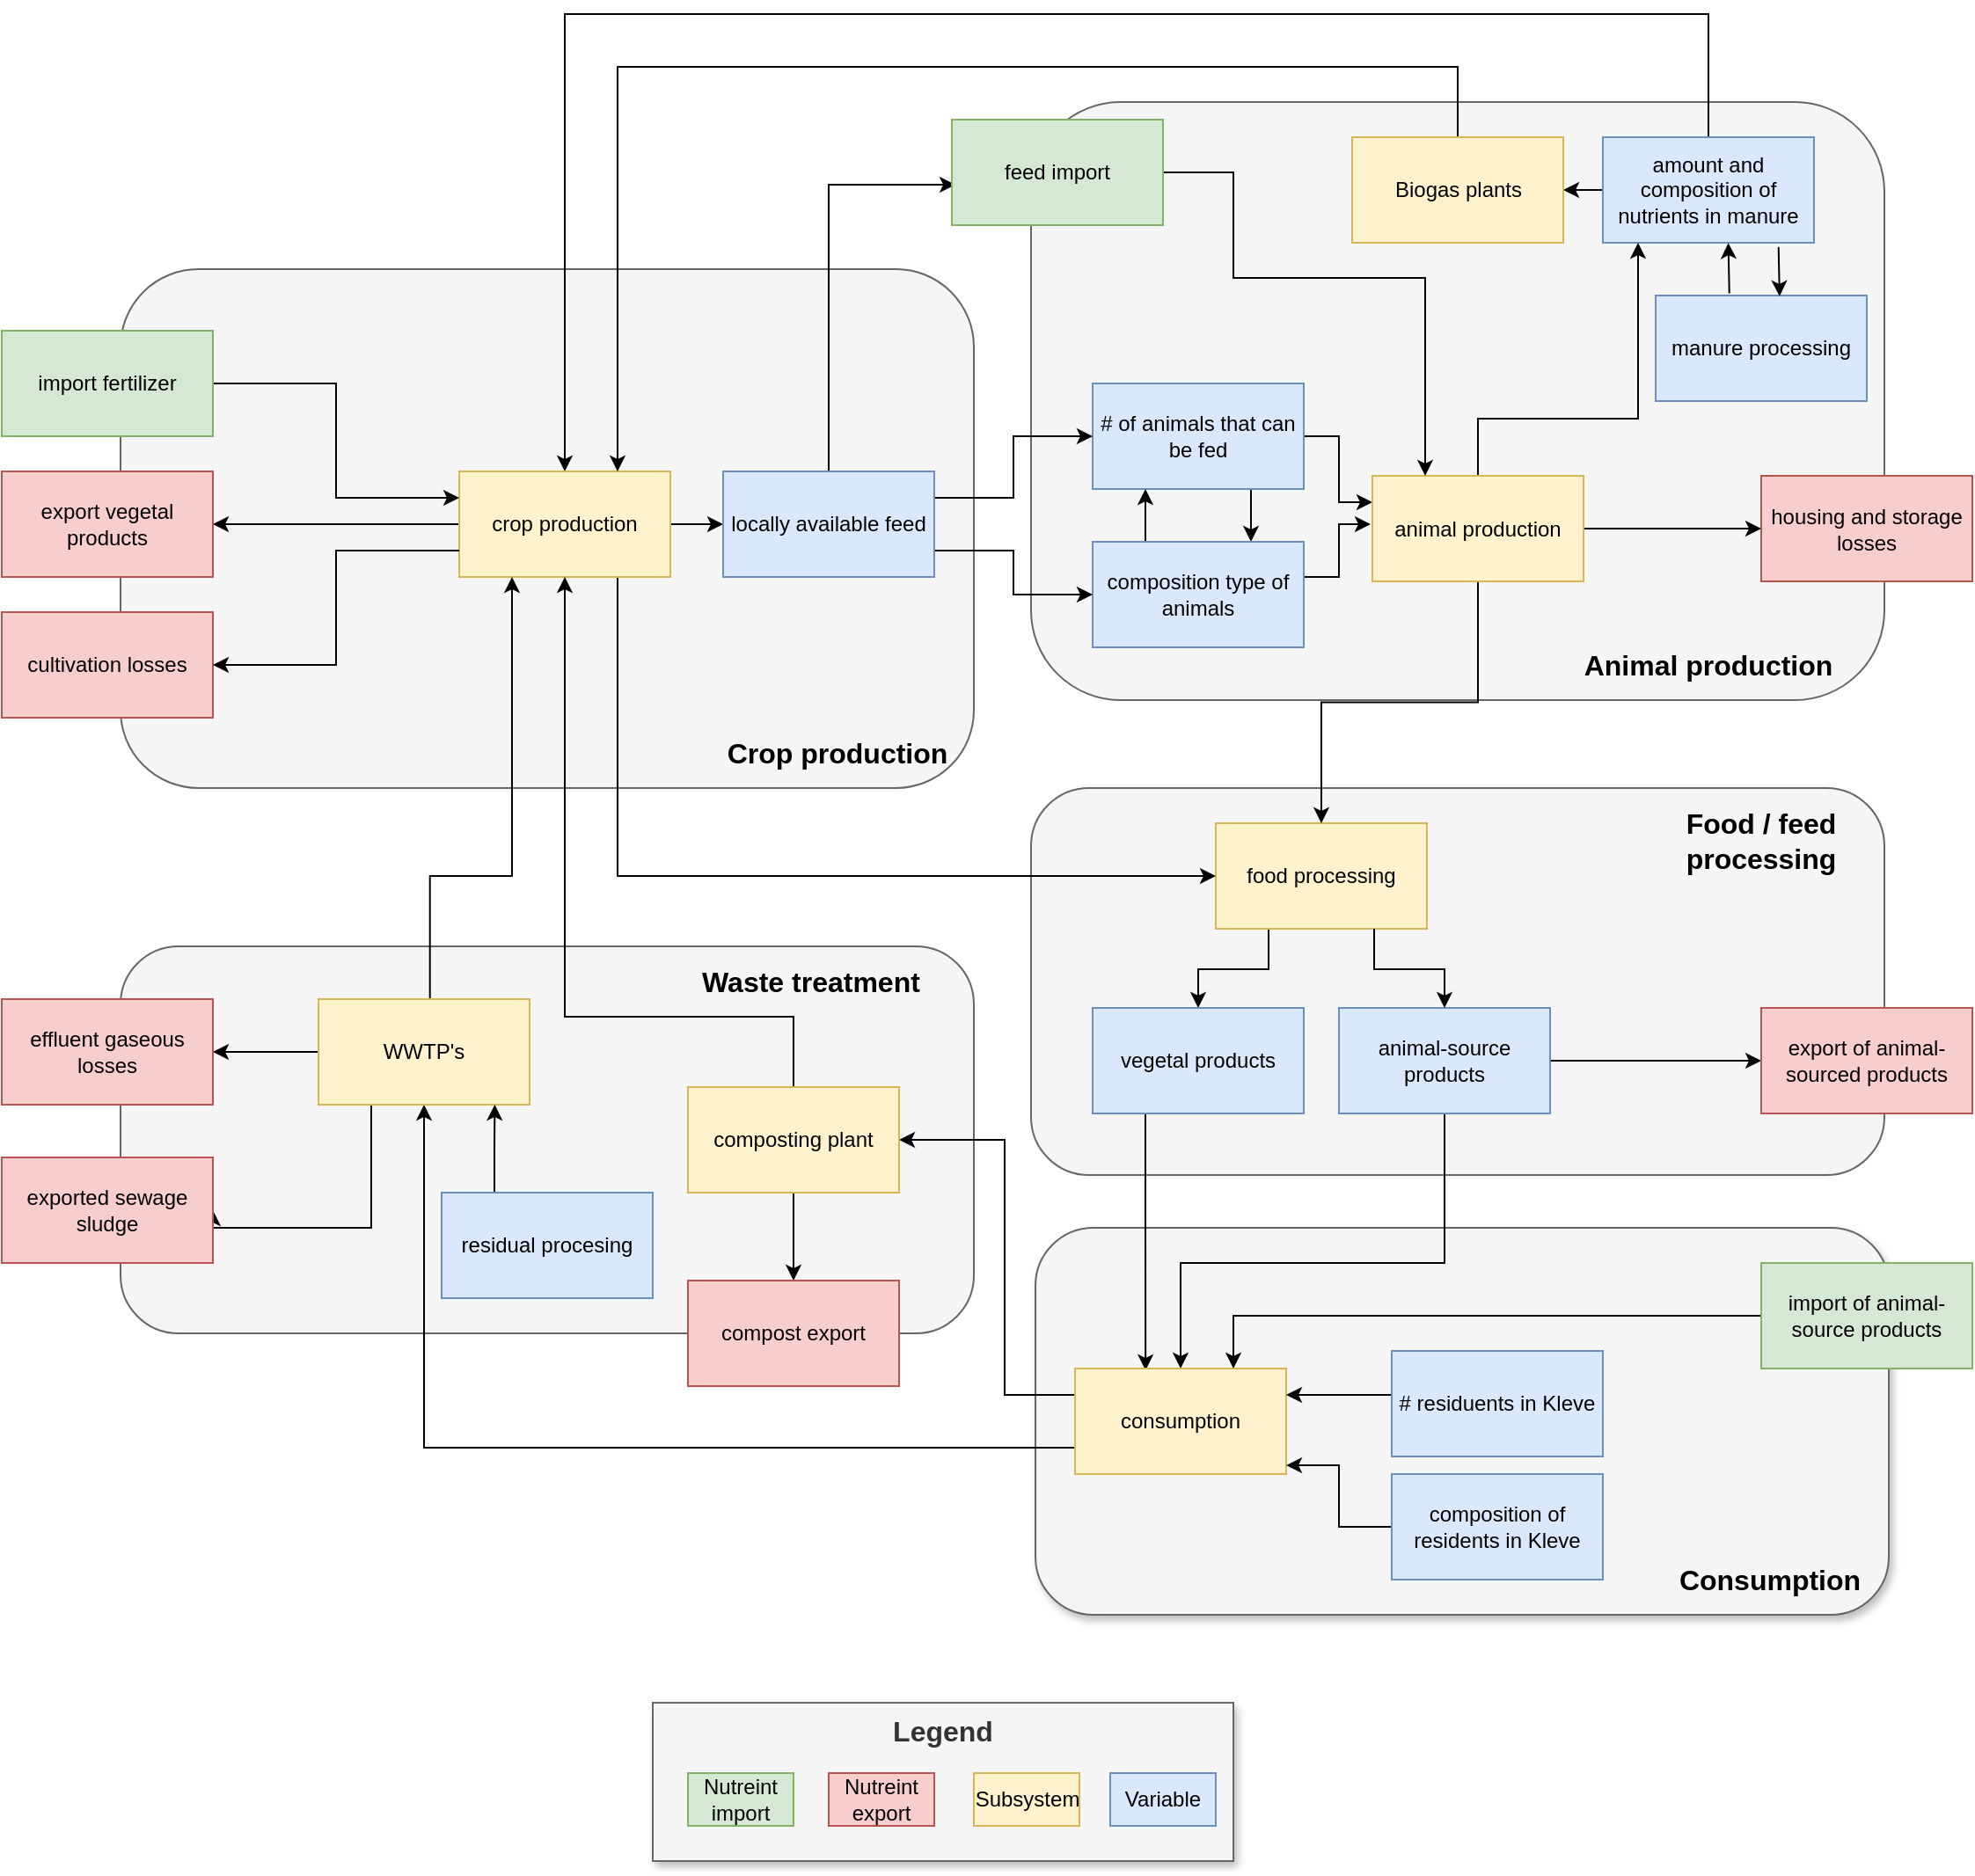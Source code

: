 <mxfile version="14.8.1" type="github"><diagram id="EVoIvmhlY1adrLtNPEWW" name="Page-1"><mxGraphModel dx="2248" dy="714" grid="1" gridSize="10" guides="1" tooltips="1" connect="1" arrows="1" fold="1" page="1" pageScale="1" pageWidth="826" pageHeight="1169" background="none" math="0" shadow="0"><root><mxCell id="0"/><mxCell id="1" parent="0"/><mxCell id="wuNPZwroy9uGscCH3gmr-268" value="" style="rounded=1;whiteSpace=wrap;html=1;shadow=1;fillColor=#f5f5f5;strokeColor=#666666;fontColor=#333333;" parent="1" vertex="1"><mxGeometry x="-162.5" y="700" width="485" height="220" as="geometry"/></mxCell><mxCell id="wuNPZwroy9uGscCH3gmr-258" value="" style="rounded=1;whiteSpace=wrap;html=1;fillColor=#f5f5f5;strokeColor=#666666;fontColor=#333333;" parent="1" vertex="1"><mxGeometry x="-682.5" y="155" width="485" height="295" as="geometry"/></mxCell><mxCell id="wuNPZwroy9uGscCH3gmr-257" value="" style="rounded=1;whiteSpace=wrap;html=1;fillColor=#f5f5f5;strokeColor=#666666;fontColor=#333333;" parent="1" vertex="1"><mxGeometry x="-165" y="60" width="485" height="340" as="geometry"/></mxCell><mxCell id="wuNPZwroy9uGscCH3gmr-202" value="" style="rounded=1;whiteSpace=wrap;html=1;fillColor=#f5f5f5;strokeColor=#666666;fontColor=#333333;" parent="1" vertex="1"><mxGeometry x="-165" y="450" width="485" height="220" as="geometry"/></mxCell><mxCell id="wuNPZwroy9uGscCH3gmr-197" value="" style="rounded=1;whiteSpace=wrap;html=1;fillColor=#f5f5f5;strokeColor=#666666;fontColor=#333333;" parent="1" vertex="1"><mxGeometry x="-682.5" y="540" width="485" height="220" as="geometry"/></mxCell><mxCell id="wuNPZwroy9uGscCH3gmr-101" value="housing and storage losses" style="rounded=0;whiteSpace=wrap;html=1;fillColor=#f8cecc;strokeColor=#b85450;" parent="1" vertex="1"><mxGeometry x="250" y="272.5" width="120" height="60" as="geometry"/></mxCell><mxCell id="wuNPZwroy9uGscCH3gmr-271" style="edgeStyle=orthogonalEdgeStyle;rounded=0;orthogonalLoop=1;jettySize=auto;html=1;exitX=0.75;exitY=1;exitDx=0;exitDy=0;entryX=0.75;entryY=0;entryDx=0;entryDy=0;strokeColor=#000000;" parent="1" source="wuNPZwroy9uGscCH3gmr-103" target="wuNPZwroy9uGscCH3gmr-105" edge="1"><mxGeometry relative="1" as="geometry"/></mxCell><mxCell id="wuNPZwroy9uGscCH3gmr-275" style="edgeStyle=orthogonalEdgeStyle;rounded=0;orthogonalLoop=1;jettySize=auto;elbow=vertical;html=1;entryX=0;entryY=0.25;entryDx=0;entryDy=0;strokeColor=#000000;exitX=1;exitY=0.5;exitDx=0;exitDy=0;" parent="1" source="wuNPZwroy9uGscCH3gmr-103" target="wuNPZwroy9uGscCH3gmr-99" edge="1"><mxGeometry relative="1" as="geometry"/></mxCell><mxCell id="wuNPZwroy9uGscCH3gmr-103" value="# of animals that can be fed" style="rounded=0;whiteSpace=wrap;html=1;fillColor=#dae8fc;strokeColor=#6c8ebf;" parent="1" vertex="1"><mxGeometry x="-130" y="220" width="120" height="60" as="geometry"/></mxCell><mxCell id="wuNPZwroy9uGscCH3gmr-252" value="" style="edgeStyle=orthogonalEdgeStyle;rounded=0;orthogonalLoop=1;jettySize=auto;html=1;strokeColor=#000000;" parent="1" source="wuNPZwroy9uGscCH3gmr-105" edge="1"><mxGeometry relative="1" as="geometry"><mxPoint x="28" y="300" as="targetPoint"/><Array as="points"><mxPoint x="10" y="330"/><mxPoint x="10" y="300"/><mxPoint x="28" y="300"/></Array></mxGeometry></mxCell><mxCell id="wuNPZwroy9uGscCH3gmr-272" style="edgeStyle=orthogonalEdgeStyle;rounded=0;orthogonalLoop=1;jettySize=auto;html=1;exitX=0.25;exitY=0;exitDx=0;exitDy=0;entryX=0.25;entryY=1;entryDx=0;entryDy=0;strokeColor=#000000;" parent="1" source="wuNPZwroy9uGscCH3gmr-105" target="wuNPZwroy9uGscCH3gmr-103" edge="1"><mxGeometry relative="1" as="geometry"/></mxCell><mxCell id="wuNPZwroy9uGscCH3gmr-105" value="composition type of animals" style="rounded=0;whiteSpace=wrap;html=1;fillColor=#dae8fc;strokeColor=#6c8ebf;" parent="1" vertex="1"><mxGeometry x="-130" y="310" width="120" height="60" as="geometry"/></mxCell><mxCell id="wuNPZwroy9uGscCH3gmr-224" value="" style="edgeStyle=orthogonalEdgeStyle;rounded=0;orthogonalLoop=1;jettySize=auto;html=1;" parent="1" source="wuNPZwroy9uGscCH3gmr-116" target="wuNPZwroy9uGscCH3gmr-121" edge="1"><mxGeometry relative="1" as="geometry"><Array as="points"><mxPoint x="-30" y="553"/><mxPoint x="-70" y="553"/></Array></mxGeometry></mxCell><mxCell id="wuNPZwroy9uGscCH3gmr-116" value="food processing" style="rounded=0;whiteSpace=wrap;html=1;fillColor=#fff2cc;strokeColor=#d6b656;" parent="1" vertex="1"><mxGeometry x="-60" y="470" width="120" height="60" as="geometry"/></mxCell><mxCell id="wuNPZwroy9uGscCH3gmr-223" style="edgeStyle=orthogonalEdgeStyle;rounded=0;orthogonalLoop=1;jettySize=auto;html=1;entryX=0;entryY=0.5;entryDx=0;entryDy=0;" parent="1" source="wuNPZwroy9uGscCH3gmr-119" target="wuNPZwroy9uGscCH3gmr-166" edge="1"><mxGeometry relative="1" as="geometry"/></mxCell><mxCell id="wuNPZwroy9uGscCH3gmr-227" style="edgeStyle=elbowEdgeStyle;rounded=0;orthogonalLoop=1;jettySize=auto;elbow=vertical;html=1;entryX=0.5;entryY=0;entryDx=0;entryDy=0;strokeColor=#000000;" parent="1" source="wuNPZwroy9uGscCH3gmr-119" target="wuNPZwroy9uGscCH3gmr-147" edge="1"><mxGeometry relative="1" as="geometry"><Array as="points"><mxPoint y="720"/></Array></mxGeometry></mxCell><mxCell id="wuNPZwroy9uGscCH3gmr-119" value="animal-source products" style="rounded=0;whiteSpace=wrap;html=1;fillColor=#dae8fc;strokeColor=#6c8ebf;" parent="1" vertex="1"><mxGeometry x="10" y="575" width="120" height="60" as="geometry"/></mxCell><mxCell id="wuNPZwroy9uGscCH3gmr-226" style="edgeStyle=elbowEdgeStyle;rounded=0;orthogonalLoop=1;jettySize=auto;elbow=vertical;html=1;exitX=0.25;exitY=1;exitDx=0;exitDy=0;entryX=0.334;entryY=0.016;entryDx=0;entryDy=0;strokeColor=#000000;entryPerimeter=0;" parent="1" source="wuNPZwroy9uGscCH3gmr-121" target="wuNPZwroy9uGscCH3gmr-147" edge="1"><mxGeometry relative="1" as="geometry"><Array as="points"><mxPoint x="-80" y="690"/></Array></mxGeometry></mxCell><mxCell id="wuNPZwroy9uGscCH3gmr-121" value="vegetal products" style="rounded=0;whiteSpace=wrap;html=1;fillColor=#dae8fc;strokeColor=#6c8ebf;" parent="1" vertex="1"><mxGeometry x="-130" y="575" width="120" height="60" as="geometry"/></mxCell><mxCell id="wuNPZwroy9uGscCH3gmr-242" style="edgeStyle=orthogonalEdgeStyle;rounded=0;orthogonalLoop=1;jettySize=auto;html=1;strokeColor=#000000;exitX=0.5;exitY=0;exitDx=0;exitDy=0;" parent="1" source="wuNPZwroy9uGscCH3gmr-123" target="wuNPZwroy9uGscCH3gmr-136" edge="1"><mxGeometry relative="1" as="geometry"><Array as="points"><mxPoint x="220" y="10"/><mxPoint x="-430" y="10"/></Array></mxGeometry></mxCell><mxCell id="wuNPZwroy9uGscCH3gmr-255" value="" style="edgeStyle=orthogonalEdgeStyle;rounded=0;orthogonalLoop=1;jettySize=auto;html=1;strokeColor=#000000;" parent="1" source="wuNPZwroy9uGscCH3gmr-123" target="wuNPZwroy9uGscCH3gmr-134" edge="1"><mxGeometry relative="1" as="geometry"/></mxCell><mxCell id="wuNPZwroy9uGscCH3gmr-123" value="amount and composition of nutrients in manure" style="rounded=0;whiteSpace=wrap;html=1;fillColor=#dae8fc;strokeColor=#6c8ebf;" parent="1" vertex="1"><mxGeometry x="160" y="80" width="120" height="60" as="geometry"/></mxCell><mxCell id="wuNPZwroy9uGscCH3gmr-129" value="manure processing" style="rounded=0;whiteSpace=wrap;html=1;fillColor=#dae8fc;strokeColor=#6c8ebf;" parent="1" vertex="1"><mxGeometry x="190" y="170" width="120" height="60" as="geometry"/></mxCell><mxCell id="wuNPZwroy9uGscCH3gmr-210" style="edgeStyle=elbowEdgeStyle;rounded=0;orthogonalLoop=1;jettySize=auto;html=1;exitX=0.75;exitY=1;exitDx=0;exitDy=0;entryX=0;entryY=0.5;entryDx=0;entryDy=0;elbow=vertical;" parent="1" source="wuNPZwroy9uGscCH3gmr-136" target="wuNPZwroy9uGscCH3gmr-116" edge="1"><mxGeometry relative="1" as="geometry"><Array as="points"><mxPoint x="-270" y="500"/></Array></mxGeometry></mxCell><mxCell id="wuNPZwroy9uGscCH3gmr-211" style="edgeStyle=elbowEdgeStyle;rounded=0;orthogonalLoop=1;jettySize=auto;elbow=vertical;html=1;" parent="1" source="wuNPZwroy9uGscCH3gmr-136" target="wuNPZwroy9uGscCH3gmr-97" edge="1"><mxGeometry relative="1" as="geometry"/></mxCell><mxCell id="wuNPZwroy9uGscCH3gmr-270" style="edgeStyle=orthogonalEdgeStyle;rounded=0;orthogonalLoop=1;jettySize=auto;html=1;entryX=1;entryY=0.5;entryDx=0;entryDy=0;strokeColor=#000000;" parent="1" source="wuNPZwroy9uGscCH3gmr-136" target="wuNPZwroy9uGscCH3gmr-141" edge="1"><mxGeometry relative="1" as="geometry"/></mxCell><mxCell id="wuNPZwroy9uGscCH3gmr-136" value="crop production" style="rounded=0;whiteSpace=wrap;html=1;fillColor=#fff2cc;strokeColor=#d6b656;" parent="1" vertex="1"><mxGeometry x="-490" y="270" width="120" height="60" as="geometry"/></mxCell><mxCell id="wuNPZwroy9uGscCH3gmr-236" style="edgeStyle=elbowEdgeStyle;rounded=0;orthogonalLoop=1;jettySize=auto;html=1;entryX=0;entryY=0.25;entryDx=0;entryDy=0;strokeColor=#000000;" parent="1" source="wuNPZwroy9uGscCH3gmr-140" target="wuNPZwroy9uGscCH3gmr-136" edge="1"><mxGeometry relative="1" as="geometry"/></mxCell><mxCell id="wuNPZwroy9uGscCH3gmr-140" value="import fertilizer" style="rounded=0;whiteSpace=wrap;html=1;fillColor=#d5e8d4;strokeColor=#82b366;" parent="1" vertex="1"><mxGeometry x="-750" y="190" width="120" height="60" as="geometry"/></mxCell><mxCell id="wuNPZwroy9uGscCH3gmr-141" value="export vegetal products" style="rounded=0;whiteSpace=wrap;html=1;fillColor=#f8cecc;strokeColor=#b85450;" parent="1" vertex="1"><mxGeometry x="-750" y="270" width="120" height="60" as="geometry"/></mxCell><mxCell id="wuNPZwroy9uGscCH3gmr-142" value="cultivation losses" style="rounded=0;whiteSpace=wrap;html=1;fillColor=#f8cecc;strokeColor=#b85450;" parent="1" vertex="1"><mxGeometry x="-750" y="350" width="120" height="60" as="geometry"/></mxCell><mxCell id="wuNPZwroy9uGscCH3gmr-212" style="edgeStyle=elbowEdgeStyle;rounded=0;orthogonalLoop=1;jettySize=auto;html=1;exitX=0;exitY=0.25;exitDx=0;exitDy=0;entryX=1;entryY=0.5;entryDx=0;entryDy=0;" parent="1" source="wuNPZwroy9uGscCH3gmr-147" target="wuNPZwroy9uGscCH3gmr-170" edge="1"><mxGeometry relative="1" as="geometry"><mxPoint x="-293" y="690" as="targetPoint"/><Array as="points"><mxPoint x="-180" y="730"/></Array></mxGeometry></mxCell><mxCell id="wuNPZwroy9uGscCH3gmr-213" style="edgeStyle=elbowEdgeStyle;rounded=0;orthogonalLoop=1;jettySize=auto;html=1;exitX=0;exitY=0.75;exitDx=0;exitDy=0;elbow=vertical;" parent="1" source="wuNPZwroy9uGscCH3gmr-147" target="wuNPZwroy9uGscCH3gmr-168" edge="1"><mxGeometry relative="1" as="geometry"><Array as="points"><mxPoint x="-320" y="825"/></Array></mxGeometry></mxCell><mxCell id="wuNPZwroy9uGscCH3gmr-147" value="consumption" style="rounded=0;whiteSpace=wrap;html=1;fillColor=#fff2cc;strokeColor=#d6b656;" parent="1" vertex="1"><mxGeometry x="-140" y="780" width="120" height="60" as="geometry"/></mxCell><mxCell id="wuNPZwroy9uGscCH3gmr-230" style="edgeStyle=elbowEdgeStyle;rounded=0;orthogonalLoop=1;jettySize=auto;elbow=vertical;html=1;entryX=1;entryY=0.25;entryDx=0;entryDy=0;strokeColor=#000000;" parent="1" source="wuNPZwroy9uGscCH3gmr-160" target="wuNPZwroy9uGscCH3gmr-147" edge="1"><mxGeometry relative="1" as="geometry"/></mxCell><mxCell id="wuNPZwroy9uGscCH3gmr-160" value="# residuents in Kleve" style="rounded=0;whiteSpace=wrap;html=1;fillColor=#dae8fc;strokeColor=#6c8ebf;" parent="1" vertex="1"><mxGeometry x="40" y="770" width="120" height="60" as="geometry"/></mxCell><mxCell id="wuNPZwroy9uGscCH3gmr-267" style="edgeStyle=orthogonalEdgeStyle;rounded=0;orthogonalLoop=1;jettySize=auto;html=1;exitX=0;exitY=0.5;exitDx=0;exitDy=0;entryX=1;entryY=0.917;entryDx=0;entryDy=0;entryPerimeter=0;strokeColor=#000000;" parent="1" source="wuNPZwroy9uGscCH3gmr-161" target="wuNPZwroy9uGscCH3gmr-147" edge="1"><mxGeometry relative="1" as="geometry"/></mxCell><mxCell id="wuNPZwroy9uGscCH3gmr-161" value="composition of residents in Kleve" style="rounded=0;whiteSpace=wrap;html=1;fillColor=#dae8fc;strokeColor=#6c8ebf;" parent="1" vertex="1"><mxGeometry x="40" y="840" width="120" height="60" as="geometry"/></mxCell><mxCell id="wuNPZwroy9uGscCH3gmr-228" style="edgeStyle=elbowEdgeStyle;rounded=0;orthogonalLoop=1;jettySize=auto;elbow=vertical;html=1;strokeColor=#000000;exitX=0;exitY=0.5;exitDx=0;exitDy=0;" parent="1" source="wuNPZwroy9uGscCH3gmr-164" edge="1"><mxGeometry relative="1" as="geometry"><mxPoint x="-50" y="780" as="targetPoint"/><Array as="points"><mxPoint x="70" y="750"/></Array></mxGeometry></mxCell><mxCell id="wuNPZwroy9uGscCH3gmr-164" value="import of animal-source products" style="rounded=0;whiteSpace=wrap;html=1;fillColor=#d5e8d4;strokeColor=#82b366;" parent="1" vertex="1"><mxGeometry x="250" y="720" width="120" height="60" as="geometry"/></mxCell><mxCell id="wuNPZwroy9uGscCH3gmr-166" value="export of animal-sourced products" style="rounded=0;whiteSpace=wrap;html=1;fillColor=#f8cecc;strokeColor=#b85450;" parent="1" vertex="1"><mxGeometry x="250" y="575" width="120" height="60" as="geometry"/></mxCell><mxCell id="wuNPZwroy9uGscCH3gmr-216" style="edgeStyle=elbowEdgeStyle;rounded=0;orthogonalLoop=1;jettySize=auto;elbow=vertical;html=1;entryX=0.25;entryY=1;entryDx=0;entryDy=0;exitX=0.528;exitY=0.024;exitDx=0;exitDy=0;exitPerimeter=0;" parent="1" source="wuNPZwroy9uGscCH3gmr-168" target="wuNPZwroy9uGscCH3gmr-136" edge="1"><mxGeometry relative="1" as="geometry"><Array as="points"><mxPoint x="-480" y="500"/></Array></mxGeometry></mxCell><mxCell id="wuNPZwroy9uGscCH3gmr-222" style="edgeStyle=orthogonalEdgeStyle;rounded=0;orthogonalLoop=1;jettySize=auto;elbow=vertical;html=1;entryX=1;entryY=0.5;entryDx=0;entryDy=0;exitX=0.25;exitY=1;exitDx=0;exitDy=0;" parent="1" source="wuNPZwroy9uGscCH3gmr-168" target="wuNPZwroy9uGscCH3gmr-178" edge="1"><mxGeometry relative="1" as="geometry"><Array as="points"><mxPoint x="-540" y="700"/><mxPoint x="-630" y="700"/></Array></mxGeometry></mxCell><mxCell id="wuNPZwroy9uGscCH3gmr-264" style="edgeStyle=orthogonalEdgeStyle;rounded=0;orthogonalLoop=1;jettySize=auto;html=1;strokeColor=#000000;" parent="1" source="wuNPZwroy9uGscCH3gmr-168" target="wuNPZwroy9uGscCH3gmr-180" edge="1"><mxGeometry relative="1" as="geometry"/></mxCell><mxCell id="wuNPZwroy9uGscCH3gmr-168" value="WWTP's" style="rounded=0;whiteSpace=wrap;html=1;fillColor=#fff2cc;strokeColor=#d6b656;" parent="1" vertex="1"><mxGeometry x="-570" y="570" width="120" height="60" as="geometry"/></mxCell><mxCell id="wuNPZwroy9uGscCH3gmr-215" style="edgeStyle=elbowEdgeStyle;rounded=0;orthogonalLoop=1;jettySize=auto;elbow=vertical;html=1;exitX=0.5;exitY=0;exitDx=0;exitDy=0;" parent="1" source="wuNPZwroy9uGscCH3gmr-170" target="wuNPZwroy9uGscCH3gmr-136" edge="1"><mxGeometry relative="1" as="geometry"><Array as="points"><mxPoint x="-340" y="580"/></Array></mxGeometry></mxCell><mxCell id="wuNPZwroy9uGscCH3gmr-219" style="edgeStyle=elbowEdgeStyle;rounded=0;orthogonalLoop=1;jettySize=auto;elbow=vertical;html=1;exitX=0.5;exitY=1;exitDx=0;exitDy=0;" parent="1" source="wuNPZwroy9uGscCH3gmr-170" target="wuNPZwroy9uGscCH3gmr-172" edge="1"><mxGeometry relative="1" as="geometry"/></mxCell><mxCell id="wuNPZwroy9uGscCH3gmr-170" value="composting plant" style="rounded=0;whiteSpace=wrap;html=1;fillColor=#fff2cc;strokeColor=#d6b656;" parent="1" vertex="1"><mxGeometry x="-360" y="620" width="120" height="60" as="geometry"/></mxCell><mxCell id="wuNPZwroy9uGscCH3gmr-172" value="compost export" style="rounded=0;whiteSpace=wrap;html=1;fillColor=#f8cecc;strokeColor=#b85450;" parent="1" vertex="1"><mxGeometry x="-360" y="730" width="120" height="60" as="geometry"/></mxCell><mxCell id="wuNPZwroy9uGscCH3gmr-263" style="edgeStyle=orthogonalEdgeStyle;rounded=0;orthogonalLoop=1;jettySize=auto;html=1;exitX=0.25;exitY=0;exitDx=0;exitDy=0;entryX=0.835;entryY=1;entryDx=0;entryDy=0;entryPerimeter=0;strokeColor=#000000;" parent="1" source="wuNPZwroy9uGscCH3gmr-175" target="wuNPZwroy9uGscCH3gmr-168" edge="1"><mxGeometry relative="1" as="geometry"/></mxCell><mxCell id="wuNPZwroy9uGscCH3gmr-175" value="residual procesing" style="rounded=0;whiteSpace=wrap;html=1;fillColor=#dae8fc;strokeColor=#6c8ebf;" parent="1" vertex="1"><mxGeometry x="-500" y="680" width="120" height="60" as="geometry"/></mxCell><mxCell id="wuNPZwroy9uGscCH3gmr-178" value="exported sewage sludge" style="rounded=0;whiteSpace=wrap;html=1;fillColor=#f8cecc;strokeColor=#b85450;" parent="1" vertex="1"><mxGeometry x="-750" y="660" width="120" height="60" as="geometry"/></mxCell><mxCell id="wuNPZwroy9uGscCH3gmr-180" value="effluent gaseous losses" style="rounded=0;whiteSpace=wrap;html=1;fillColor=#f8cecc;strokeColor=#b85450;" parent="1" vertex="1"><mxGeometry x="-750" y="570" width="120" height="60" as="geometry"/></mxCell><mxCell id="wuNPZwroy9uGscCH3gmr-274" style="edgeStyle=elbowEdgeStyle;rounded=0;orthogonalLoop=1;jettySize=auto;elbow=vertical;html=1;exitX=0.5;exitY=0;exitDx=0;exitDy=0;entryX=0.017;entryY=0.617;entryDx=0;entryDy=0;entryPerimeter=0;strokeColor=#000000;" parent="1" source="wuNPZwroy9uGscCH3gmr-97" target="wuNPZwroy9uGscCH3gmr-96" edge="1"><mxGeometry relative="1" as="geometry"><Array as="points"><mxPoint x="-260" y="107"/></Array></mxGeometry></mxCell><mxCell id="wuNPZwroy9uGscCH3gmr-276" style="edgeStyle=orthogonalEdgeStyle;rounded=0;orthogonalLoop=1;jettySize=auto;html=1;exitX=1;exitY=0.25;exitDx=0;exitDy=0;entryX=0;entryY=0.5;entryDx=0;entryDy=0;strokeColor=#000000;" parent="1" source="wuNPZwroy9uGscCH3gmr-97" target="wuNPZwroy9uGscCH3gmr-103" edge="1"><mxGeometry relative="1" as="geometry"/></mxCell><mxCell id="wuNPZwroy9uGscCH3gmr-277" style="edgeStyle=orthogonalEdgeStyle;rounded=0;orthogonalLoop=1;jettySize=auto;html=1;exitX=1;exitY=0.75;exitDx=0;exitDy=0;entryX=0;entryY=0.5;entryDx=0;entryDy=0;strokeColor=#000000;" parent="1" source="wuNPZwroy9uGscCH3gmr-97" target="wuNPZwroy9uGscCH3gmr-105" edge="1"><mxGeometry relative="1" as="geometry"/></mxCell><mxCell id="wuNPZwroy9uGscCH3gmr-97" value="locally available feed" style="rounded=0;whiteSpace=wrap;html=1;fillColor=#dae8fc;strokeColor=#6c8ebf;" parent="1" vertex="1"><mxGeometry x="-340" y="270" width="120" height="60" as="geometry"/></mxCell><mxCell id="wuNPZwroy9uGscCH3gmr-256" value="" style="edgeStyle=orthogonalEdgeStyle;rounded=0;orthogonalLoop=1;jettySize=auto;html=1;strokeColor=#000000;" parent="1" source="wuNPZwroy9uGscCH3gmr-99" target="wuNPZwroy9uGscCH3gmr-123" edge="1"><mxGeometry relative="1" as="geometry"><Array as="points"><mxPoint x="89" y="240"/><mxPoint x="180" y="240"/></Array></mxGeometry></mxCell><mxCell id="wuNPZwroy9uGscCH3gmr-259" style="edgeStyle=orthogonalEdgeStyle;rounded=0;orthogonalLoop=1;jettySize=auto;html=1;entryX=0.5;entryY=0;entryDx=0;entryDy=0;strokeColor=#000000;" parent="1" source="wuNPZwroy9uGscCH3gmr-99" target="wuNPZwroy9uGscCH3gmr-116" edge="1"><mxGeometry relative="1" as="geometry"/></mxCell><mxCell id="wuNPZwroy9uGscCH3gmr-269" value="" style="edgeStyle=orthogonalEdgeStyle;rounded=0;orthogonalLoop=1;jettySize=auto;html=1;strokeColor=#000000;" parent="1" source="wuNPZwroy9uGscCH3gmr-99" target="wuNPZwroy9uGscCH3gmr-101" edge="1"><mxGeometry relative="1" as="geometry"/></mxCell><mxCell id="wuNPZwroy9uGscCH3gmr-99" value="animal production" style="rounded=0;whiteSpace=wrap;html=1;fillColor=#fff2cc;strokeColor=#d6b656;" parent="1" vertex="1"><mxGeometry x="29" y="272.5" width="120" height="60" as="geometry"/></mxCell><mxCell id="wuNPZwroy9uGscCH3gmr-253" style="edgeStyle=orthogonalEdgeStyle;rounded=0;orthogonalLoop=1;jettySize=auto;html=1;entryX=0.25;entryY=0;entryDx=0;entryDy=0;strokeColor=#000000;exitX=1;exitY=0.5;exitDx=0;exitDy=0;" parent="1" source="wuNPZwroy9uGscCH3gmr-96" target="wuNPZwroy9uGscCH3gmr-99" edge="1"><mxGeometry relative="1" as="geometry"><Array as="points"><mxPoint x="-50" y="100"/><mxPoint x="-50" y="160"/><mxPoint x="59" y="160"/></Array></mxGeometry></mxCell><mxCell id="wuNPZwroy9uGscCH3gmr-96" value="feed import" style="rounded=0;whiteSpace=wrap;html=1;fillColor=#d5e8d4;strokeColor=#82b366;" parent="1" vertex="1"><mxGeometry x="-210" y="70" width="120" height="60" as="geometry"/></mxCell><mxCell id="wuNPZwroy9uGscCH3gmr-198" value="Crop production" style="text;html=1;strokeColor=none;fillColor=none;align=center;verticalAlign=middle;whiteSpace=wrap;rounded=0;fontSize=16;fontStyle=1" parent="1" vertex="1"><mxGeometry x="-340" y="420" width="130" height="20" as="geometry"/></mxCell><mxCell id="wuNPZwroy9uGscCH3gmr-199" value="Animal production" style="text;html=1;strokeColor=none;fillColor=none;align=center;verticalAlign=middle;whiteSpace=wrap;rounded=0;fontSize=16;fontStyle=1" parent="1" vertex="1"><mxGeometry x="145" y="370" width="150" height="20" as="geometry"/></mxCell><mxCell id="wuNPZwroy9uGscCH3gmr-200" value="Waste treatment" style="text;html=1;strokeColor=none;fillColor=none;align=center;verticalAlign=middle;whiteSpace=wrap;rounded=0;fontStyle=1;fontSize=16;" parent="1" vertex="1"><mxGeometry x="-360" y="550" width="140" height="20" as="geometry"/></mxCell><mxCell id="wuNPZwroy9uGscCH3gmr-203" value="Consumption" style="text;html=1;strokeColor=none;fillColor=none;align=center;verticalAlign=middle;whiteSpace=wrap;rounded=0;fontSize=16;fontStyle=1" parent="1" vertex="1"><mxGeometry x="210" y="890" width="90" height="20" as="geometry"/></mxCell><mxCell id="wuNPZwroy9uGscCH3gmr-204" value="Food / feed processing" style="text;html=1;strokeColor=none;fillColor=none;align=center;verticalAlign=middle;whiteSpace=wrap;rounded=0;fontStyle=1;fontSize=16;" parent="1" vertex="1"><mxGeometry x="170" y="470" width="160" height="20" as="geometry"/></mxCell><mxCell id="wuNPZwroy9uGscCH3gmr-225" value="" style="endArrow=classic;html=1;exitX=0.75;exitY=1;exitDx=0;exitDy=0;edgeStyle=elbowEdgeStyle;elbow=vertical;rounded=0;entryX=0.5;entryY=0;entryDx=0;entryDy=0;" parent="1" source="wuNPZwroy9uGscCH3gmr-116" target="wuNPZwroy9uGscCH3gmr-119" edge="1"><mxGeometry width="50" height="50" relative="1" as="geometry"><mxPoint x="-230" y="580" as="sourcePoint"/><mxPoint x="70" y="570" as="targetPoint"/><Array as="points"><mxPoint x="50" y="553"/></Array></mxGeometry></mxCell><mxCell id="wuNPZwroy9uGscCH3gmr-235" value="" style="endArrow=classic;html=1;strokeColor=#000000;entryX=1;entryY=0.5;entryDx=0;entryDy=0;exitX=0;exitY=0.75;exitDx=0;exitDy=0;edgeStyle=elbowEdgeStyle;rounded=0;" parent="1" source="wuNPZwroy9uGscCH3gmr-136" target="wuNPZwroy9uGscCH3gmr-142" edge="1"><mxGeometry width="50" height="50" relative="1" as="geometry"><mxPoint x="-430" y="460" as="sourcePoint"/><mxPoint x="-380" y="410" as="targetPoint"/></mxGeometry></mxCell><mxCell id="wuNPZwroy9uGscCH3gmr-273" style="edgeStyle=elbowEdgeStyle;rounded=0;orthogonalLoop=1;jettySize=auto;html=1;exitX=0.5;exitY=0;exitDx=0;exitDy=0;entryX=0.75;entryY=0;entryDx=0;entryDy=0;strokeColor=#000000;elbow=vertical;" parent="1" source="wuNPZwroy9uGscCH3gmr-134" target="wuNPZwroy9uGscCH3gmr-136" edge="1"><mxGeometry relative="1" as="geometry"><Array as="points"><mxPoint x="-170" y="40"/></Array></mxGeometry></mxCell><mxCell id="wuNPZwroy9uGscCH3gmr-134" value="Biogas plants" style="rounded=0;whiteSpace=wrap;html=1;fillColor=#fff2cc;strokeColor=#d6b656;" parent="1" vertex="1"><mxGeometry x="17.5" y="80" width="120" height="60" as="geometry"/></mxCell><mxCell id="wuNPZwroy9uGscCH3gmr-246" value="" style="endArrow=classic;html=1;strokeColor=#000000;entryX=0.594;entryY=1.002;entryDx=0;entryDy=0;exitX=0.349;exitY=-0.021;exitDx=0;exitDy=0;entryPerimeter=0;exitPerimeter=0;" parent="1" source="wuNPZwroy9uGscCH3gmr-129" target="wuNPZwroy9uGscCH3gmr-123" edge="1"><mxGeometry width="50" height="50" relative="1" as="geometry"><mxPoint x="110" y="150" as="sourcePoint"/><mxPoint x="160" y="100" as="targetPoint"/></mxGeometry></mxCell><mxCell id="wuNPZwroy9uGscCH3gmr-247" value="" style="endArrow=classic;html=1;strokeColor=#000000;entryX=0.587;entryY=0.007;entryDx=0;entryDy=0;exitX=0.832;exitY=1.04;exitDx=0;exitDy=0;exitPerimeter=0;entryPerimeter=0;" parent="1" source="wuNPZwroy9uGscCH3gmr-123" target="wuNPZwroy9uGscCH3gmr-129" edge="1"><mxGeometry width="50" height="50" relative="1" as="geometry"><mxPoint x="100" y="180" as="sourcePoint"/><mxPoint x="150" y="130" as="targetPoint"/></mxGeometry></mxCell><mxCell id="wuNPZwroy9uGscCH3gmr-278" value="Legend" style="rounded=0;whiteSpace=wrap;html=1;shadow=1;fontSize=16;strokeColor=#666666;fillColor=#f5f5f5;fontStyle=1;verticalAlign=top;fontColor=#333333;" parent="1" vertex="1"><mxGeometry x="-380" y="970" width="330" height="90" as="geometry"/></mxCell><mxCell id="wuNPZwroy9uGscCH3gmr-280" value="Nutreint import" style="rounded=0;whiteSpace=wrap;html=1;fillColor=#d5e8d4;strokeColor=#82b366;" parent="1" vertex="1"><mxGeometry x="-360" y="1010" width="60" height="30" as="geometry"/></mxCell><mxCell id="wuNPZwroy9uGscCH3gmr-281" value="Nutreint export" style="rounded=0;whiteSpace=wrap;html=1;fillColor=#f8cecc;strokeColor=#b85450;aspect=fixed;" parent="1" vertex="1"><mxGeometry x="-280" y="1010" width="60" height="30" as="geometry"/></mxCell><mxCell id="wuNPZwroy9uGscCH3gmr-282" value="Subsystem" style="rounded=0;whiteSpace=wrap;html=1;fillColor=#fff2cc;strokeColor=#d6b656;aspect=fixed;" parent="1" vertex="1"><mxGeometry x="-197.5" y="1010" width="60" height="30" as="geometry"/></mxCell><mxCell id="wuNPZwroy9uGscCH3gmr-283" value="Variable" style="rounded=0;whiteSpace=wrap;html=1;fillColor=#dae8fc;strokeColor=#6c8ebf;aspect=fixed;" parent="1" vertex="1"><mxGeometry x="-120" y="1010" width="60" height="30" as="geometry"/></mxCell></root></mxGraphModel></diagram></mxfile>
